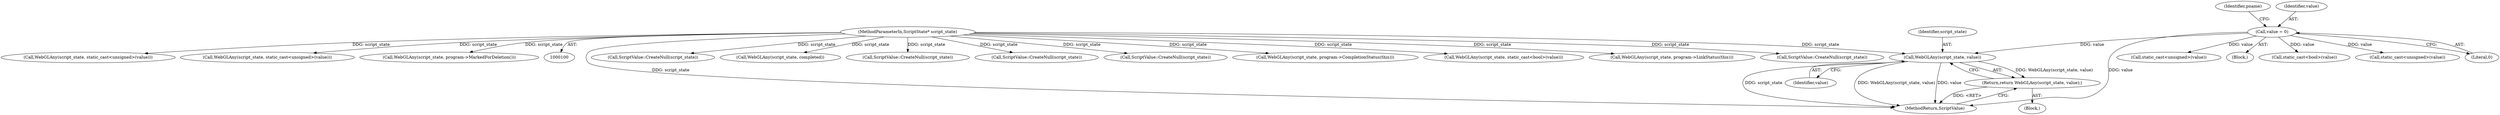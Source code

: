 digraph "0_Chrome_a4150b688a754d3d10d2ca385155b1c95d77d6ae_8@pointer" {
"1000198" [label="(Call,WebGLAny(script_state, value))"];
"1000101" [label="(MethodParameterIn,ScriptState* script_state)"];
"1000115" [label="(Call,value = 0)"];
"1000197" [label="(Return,return WebGLAny(script_state, value);)"];
"1000185" [label="(Call,ScriptValue::CreateNull(script_state))"];
"1000166" [label="(Call,WebGLAny(script_state, completed))"];
"1000240" [label="(Call,static_cast<unsigned>(value))"];
"1000119" [label="(Identifier,pname)"];
"1000198" [label="(Call,WebGLAny(script_state, value))"];
"1000104" [label="(Block,)"];
"1000197" [label="(Return,return WebGLAny(script_state, value);)"];
"1000156" [label="(Call,ScriptValue::CreateNull(script_state))"];
"1000116" [label="(Identifier,value)"];
"1000115" [label="(Call,value = 0)"];
"1000250" [label="(Call,ScriptValue::CreateNull(script_state))"];
"1000199" [label="(Identifier,script_state)"];
"1000211" [label="(Call,ScriptValue::CreateNull(script_state))"];
"1000136" [label="(Call,static_cast<bool>(value))"];
"1000170" [label="(Call,WebGLAny(script_state, program->CompletionStatus(this)))"];
"1000200" [label="(Identifier,value)"];
"1000134" [label="(Call,WebGLAny(script_state, static_cast<bool>(value)))"];
"1000222" [label="(Call,static_cast<unsigned>(value))"];
"1000141" [label="(Call,WebGLAny(script_state, program->LinkStatus(this)))"];
"1000112" [label="(Call,ScriptValue::CreateNull(script_state))"];
"1000220" [label="(Call,WebGLAny(script_state, static_cast<unsigned>(value)))"];
"1000238" [label="(Call,WebGLAny(script_state, static_cast<unsigned>(value)))"];
"1000101" [label="(MethodParameterIn,ScriptState* script_state)"];
"1000252" [label="(MethodReturn,ScriptValue)"];
"1000120" [label="(Block,)"];
"1000123" [label="(Call,WebGLAny(script_state, program->MarkedForDeletion()))"];
"1000117" [label="(Literal,0)"];
"1000198" -> "1000197"  [label="AST: "];
"1000198" -> "1000200"  [label="CFG: "];
"1000199" -> "1000198"  [label="AST: "];
"1000200" -> "1000198"  [label="AST: "];
"1000197" -> "1000198"  [label="CFG: "];
"1000198" -> "1000252"  [label="DDG: value"];
"1000198" -> "1000252"  [label="DDG: script_state"];
"1000198" -> "1000252"  [label="DDG: WebGLAny(script_state, value)"];
"1000198" -> "1000197"  [label="DDG: WebGLAny(script_state, value)"];
"1000101" -> "1000198"  [label="DDG: script_state"];
"1000115" -> "1000198"  [label="DDG: value"];
"1000101" -> "1000100"  [label="AST: "];
"1000101" -> "1000252"  [label="DDG: script_state"];
"1000101" -> "1000112"  [label="DDG: script_state"];
"1000101" -> "1000123"  [label="DDG: script_state"];
"1000101" -> "1000134"  [label="DDG: script_state"];
"1000101" -> "1000141"  [label="DDG: script_state"];
"1000101" -> "1000156"  [label="DDG: script_state"];
"1000101" -> "1000166"  [label="DDG: script_state"];
"1000101" -> "1000170"  [label="DDG: script_state"];
"1000101" -> "1000185"  [label="DDG: script_state"];
"1000101" -> "1000211"  [label="DDG: script_state"];
"1000101" -> "1000220"  [label="DDG: script_state"];
"1000101" -> "1000238"  [label="DDG: script_state"];
"1000101" -> "1000250"  [label="DDG: script_state"];
"1000115" -> "1000104"  [label="AST: "];
"1000115" -> "1000117"  [label="CFG: "];
"1000116" -> "1000115"  [label="AST: "];
"1000117" -> "1000115"  [label="AST: "];
"1000119" -> "1000115"  [label="CFG: "];
"1000115" -> "1000252"  [label="DDG: value"];
"1000115" -> "1000136"  [label="DDG: value"];
"1000115" -> "1000222"  [label="DDG: value"];
"1000115" -> "1000240"  [label="DDG: value"];
"1000197" -> "1000120"  [label="AST: "];
"1000252" -> "1000197"  [label="CFG: "];
"1000197" -> "1000252"  [label="DDG: <RET>"];
}
